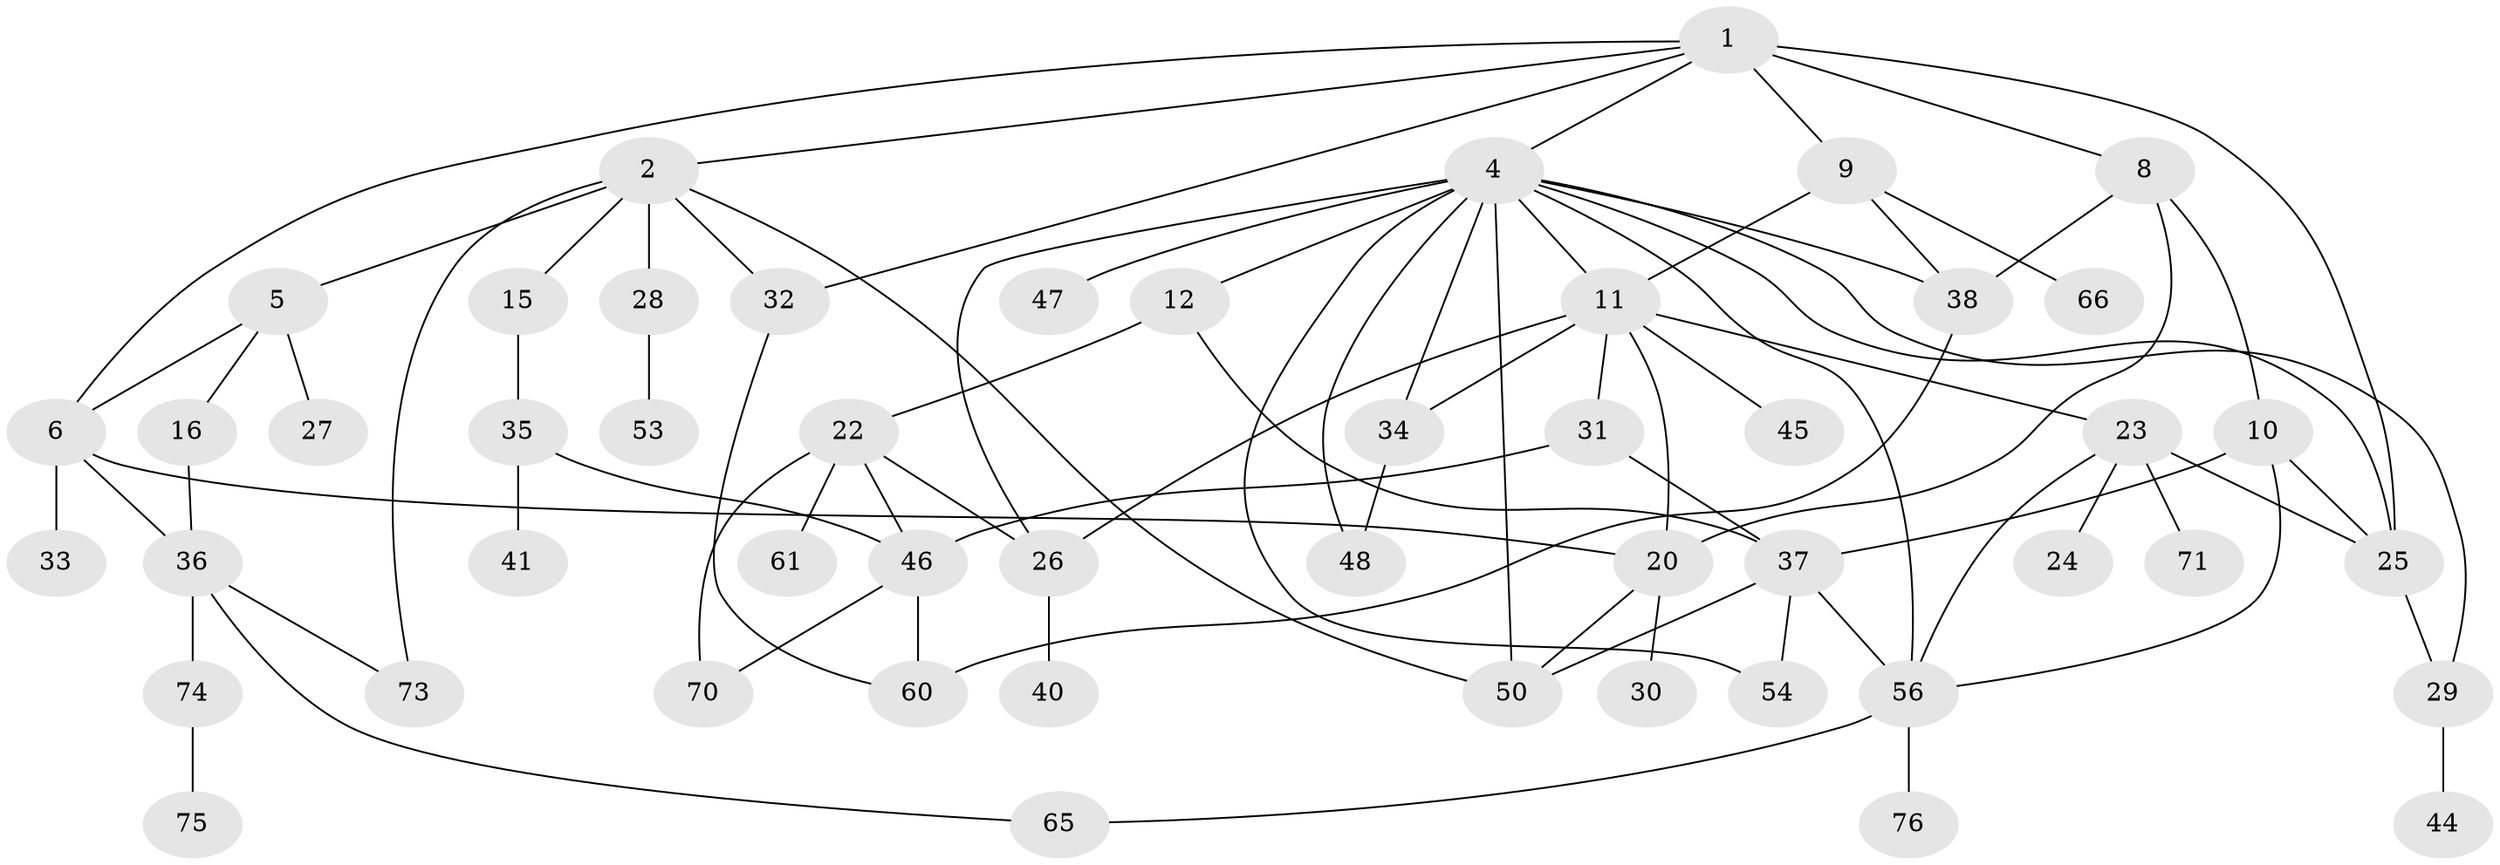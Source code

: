 // original degree distribution, {6: 0.02631578947368421, 7: 0.013157894736842105, 4: 0.10526315789473684, 11: 0.013157894736842105, 5: 0.09210526315789473, 2: 0.2631578947368421, 3: 0.2894736842105263, 1: 0.19736842105263158}
// Generated by graph-tools (version 1.1) at 2025/41/03/06/25 10:41:28]
// undirected, 51 vertices, 82 edges
graph export_dot {
graph [start="1"]
  node [color=gray90,style=filled];
  1 [super="+3"];
  2 [super="+49"];
  4 [super="+18"];
  5 [super="+7"];
  6;
  8 [super="+13"];
  9 [super="+17"];
  10 [super="+21"];
  11 [super="+14"];
  12;
  15;
  16 [super="+19"];
  20 [super="+72"];
  22 [super="+43"];
  23 [super="+58"];
  24;
  25 [super="+51"];
  26 [super="+63"];
  27;
  28;
  29;
  30 [super="+52"];
  31 [super="+57"];
  32;
  33 [super="+59"];
  34;
  35 [super="+42"];
  36 [super="+39"];
  37 [super="+69"];
  38;
  40 [super="+62"];
  41;
  44;
  45;
  46 [super="+64"];
  47;
  48;
  50 [super="+55"];
  53;
  54;
  56 [super="+67"];
  60 [super="+68"];
  61;
  65;
  66;
  70;
  71;
  73;
  74;
  75;
  76;
  1 -- 2;
  1 -- 4;
  1 -- 8;
  1 -- 9;
  1 -- 32;
  1 -- 25 [weight=2];
  1 -- 6;
  2 -- 5;
  2 -- 15;
  2 -- 28;
  2 -- 32;
  2 -- 73;
  2 -- 50;
  4 -- 11;
  4 -- 12;
  4 -- 26;
  4 -- 29;
  4 -- 47;
  4 -- 54;
  4 -- 38;
  4 -- 34;
  4 -- 25;
  4 -- 48;
  4 -- 50;
  4 -- 56;
  5 -- 16;
  5 -- 27;
  5 -- 6;
  6 -- 33;
  6 -- 36;
  6 -- 20;
  8 -- 10;
  8 -- 20;
  8 -- 38;
  9 -- 11;
  9 -- 66;
  9 -- 38;
  10 -- 37;
  10 -- 56;
  10 -- 25;
  11 -- 23;
  11 -- 34;
  11 -- 20;
  11 -- 45;
  11 -- 31;
  11 -- 26;
  12 -- 22;
  12 -- 37;
  15 -- 35;
  16 -- 36;
  20 -- 30;
  20 -- 50;
  22 -- 46 [weight=2];
  22 -- 70;
  22 -- 61;
  22 -- 26;
  23 -- 24;
  23 -- 71;
  23 -- 25;
  23 -- 56;
  25 -- 29;
  26 -- 40;
  28 -- 53;
  29 -- 44;
  31 -- 37;
  31 -- 46;
  32 -- 60;
  34 -- 48;
  35 -- 41;
  35 -- 46;
  36 -- 73;
  36 -- 65;
  36 -- 74;
  37 -- 54;
  37 -- 56;
  37 -- 50;
  38 -- 60;
  46 -- 70;
  46 -- 60;
  56 -- 76;
  56 -- 65;
  74 -- 75;
}
